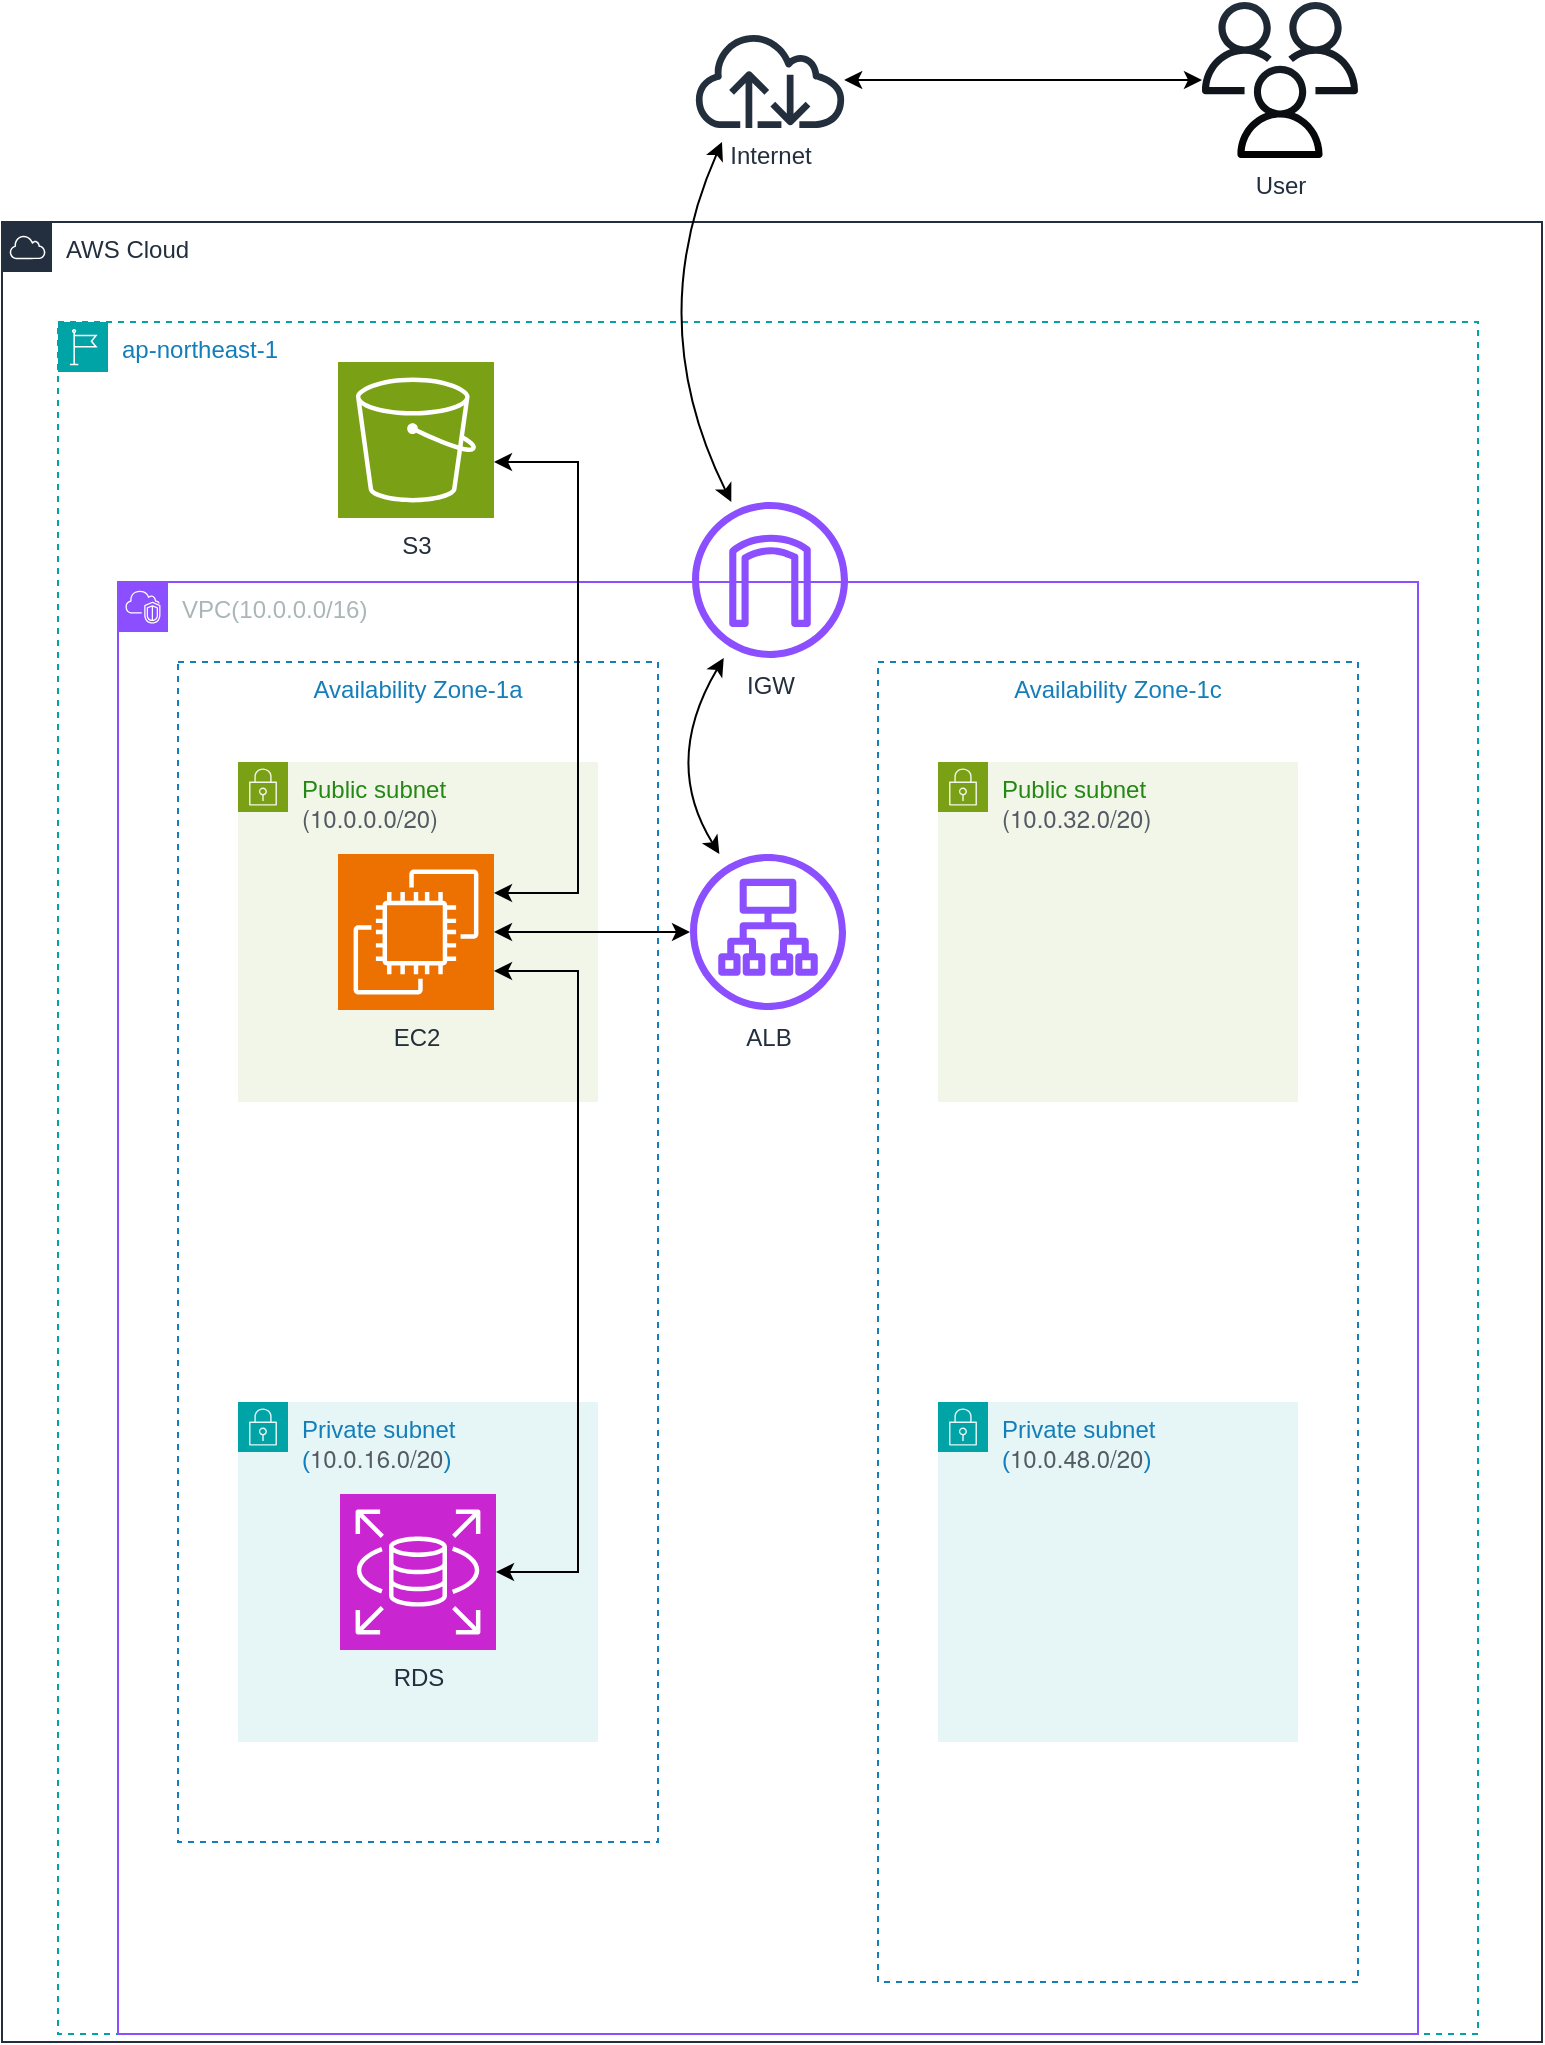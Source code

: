 <mxfile version="24.0.1" type="github">
  <diagram id="gDS6UTmfZ5zEJN9RFTvb" name="ページ2">
    <mxGraphModel dx="1134" dy="589" grid="1" gridSize="10" guides="1" tooltips="1" connect="1" arrows="1" fold="1" page="1" pageScale="1" pageWidth="827" pageHeight="1169" math="0" shadow="0">
      <root>
        <mxCell id="0" />
        <mxCell id="1" parent="0" />
        <mxCell id="SSoVF2NeELFe5rGHKDCu-4" value="AWS Cloud" style="points=[[0,0],[0.25,0],[0.5,0],[0.75,0],[1,0],[1,0.25],[1,0.5],[1,0.75],[1,1],[0.75,1],[0.5,1],[0.25,1],[0,1],[0,0.75],[0,0.5],[0,0.25]];outlineConnect=0;gradientColor=none;html=1;whiteSpace=wrap;fontSize=12;fontStyle=0;container=1;pointerEvents=0;collapsible=0;recursiveResize=0;shape=mxgraph.aws4.group;grIcon=mxgraph.aws4.group_aws_cloud;strokeColor=#232F3E;fillColor=none;verticalAlign=top;align=left;spacingLeft=30;fontColor=#232F3E;dashed=0;" vertex="1" parent="1">
          <mxGeometry x="30" y="130" width="770" height="910" as="geometry" />
        </mxCell>
        <mxCell id="SSoVF2NeELFe5rGHKDCu-5" value="ap-northeast-1" style="points=[[0,0],[0.25,0],[0.5,0],[0.75,0],[1,0],[1,0.25],[1,0.5],[1,0.75],[1,1],[0.75,1],[0.5,1],[0.25,1],[0,1],[0,0.75],[0,0.5],[0,0.25]];outlineConnect=0;gradientColor=none;html=1;whiteSpace=wrap;fontSize=12;fontStyle=0;container=1;pointerEvents=0;collapsible=0;recursiveResize=0;shape=mxgraph.aws4.group;grIcon=mxgraph.aws4.group_region;strokeColor=#00A4A6;fillColor=none;verticalAlign=top;align=left;spacingLeft=30;fontColor=#147EBA;dashed=1;" vertex="1" parent="1">
          <mxGeometry x="58" y="180" width="710" height="856" as="geometry" />
        </mxCell>
        <mxCell id="SSoVF2NeELFe5rGHKDCu-55" value="" style="rounded=0;orthogonalLoop=1;jettySize=auto;html=1;startArrow=classic;startFill=1;curved=1;" edge="1" parent="SSoVF2NeELFe5rGHKDCu-5" source="SSoVF2NeELFe5rGHKDCu-14" target="SSoVF2NeELFe5rGHKDCu-37">
          <mxGeometry relative="1" as="geometry">
            <Array as="points">
              <mxPoint x="302" y="220" />
            </Array>
          </mxGeometry>
        </mxCell>
        <mxCell id="SSoVF2NeELFe5rGHKDCu-14" value="IGW" style="sketch=0;outlineConnect=0;fontColor=#232F3E;gradientColor=none;fillColor=#8C4FFF;strokeColor=none;dashed=0;verticalLabelPosition=bottom;verticalAlign=top;align=center;html=1;fontSize=12;fontStyle=0;aspect=fixed;pointerEvents=1;shape=mxgraph.aws4.internet_gateway;" vertex="1" parent="SSoVF2NeELFe5rGHKDCu-5">
          <mxGeometry x="317" y="90" width="78" height="78" as="geometry" />
        </mxCell>
        <mxCell id="SSoVF2NeELFe5rGHKDCu-16" value="VPC(10.0.0.0/16&lt;span style=&quot;background-color: initial;&quot;&gt;)&lt;/span&gt;" style="points=[[0,0],[0.25,0],[0.5,0],[0.75,0],[1,0],[1,0.25],[1,0.5],[1,0.75],[1,1],[0.75,1],[0.5,1],[0.25,1],[0,1],[0,0.75],[0,0.5],[0,0.25]];outlineConnect=0;gradientColor=none;html=1;whiteSpace=wrap;fontSize=12;fontStyle=0;container=1;pointerEvents=0;collapsible=0;recursiveResize=0;shape=mxgraph.aws4.group;grIcon=mxgraph.aws4.group_vpc2;strokeColor=#8C4FFF;fillColor=none;verticalAlign=top;align=left;spacingLeft=30;fontColor=#AAB7B8;dashed=0;" vertex="1" parent="SSoVF2NeELFe5rGHKDCu-5">
          <mxGeometry x="30" y="130" width="650" height="726" as="geometry" />
        </mxCell>
        <mxCell id="SSoVF2NeELFe5rGHKDCu-17" value="&lt;font style=&quot;vertical-align: inherit;&quot;&gt;&lt;font style=&quot;vertical-align: inherit;&quot;&gt;&lt;font style=&quot;vertical-align: inherit;&quot;&gt;&lt;font style=&quot;vertical-align: inherit;&quot;&gt;Availability Zone-1a&lt;/font&gt;&lt;/font&gt;&lt;/font&gt;&lt;/font&gt;" style="fillColor=none;strokeColor=#147EBA;dashed=1;verticalAlign=top;fontStyle=0;fontColor=#147EBA;whiteSpace=wrap;html=1;" vertex="1" parent="SSoVF2NeELFe5rGHKDCu-16">
          <mxGeometry x="30" y="40" width="240" height="590" as="geometry" />
        </mxCell>
        <mxCell id="SSoVF2NeELFe5rGHKDCu-32" value="&lt;span style=&quot;background-color: rgb(230, 246, 247);&quot;&gt;Private subnet&lt;/span&gt;&lt;div&gt;&lt;span style=&quot;background-color: rgb(230, 246, 247);&quot;&gt;(&lt;span style=&quot;color: rgb(84, 91, 100); font-family: &amp;quot;Amazon Ember&amp;quot;, &amp;quot;Helvetica Neue&amp;quot;, Roboto, Arial, sans-serif; text-wrap: nowrap;&quot;&gt;10.0.48.0/20&lt;/span&gt;)&lt;/span&gt;&lt;/div&gt;" style="points=[[0,0],[0.25,0],[0.5,0],[0.75,0],[1,0],[1,0.25],[1,0.5],[1,0.75],[1,1],[0.75,1],[0.5,1],[0.25,1],[0,1],[0,0.75],[0,0.5],[0,0.25]];outlineConnect=0;gradientColor=none;html=1;whiteSpace=wrap;fontSize=12;fontStyle=0;container=1;pointerEvents=0;collapsible=0;recursiveResize=0;shape=mxgraph.aws4.group;grIcon=mxgraph.aws4.group_security_group;grStroke=0;strokeColor=#00A4A6;fillColor=#E6F6F7;verticalAlign=top;align=left;spacingLeft=30;fontColor=#147EBA;dashed=0;" vertex="1" parent="SSoVF2NeELFe5rGHKDCu-16">
          <mxGeometry x="410" y="410" width="180" height="170" as="geometry" />
        </mxCell>
        <mxCell id="SSoVF2NeELFe5rGHKDCu-33" value="&lt;span style=&quot;background-color: rgb(242, 246, 232);&quot;&gt;Public subnet&lt;/span&gt;&lt;div&gt;&lt;span style=&quot;color: rgb(84, 91, 100); font-family: &amp;quot;Amazon Ember&amp;quot;, &amp;quot;Helvetica Neue&amp;quot;, Roboto, Arial, sans-serif; text-wrap: nowrap; background-color: rgb(242, 246, 232);&quot;&gt;(10.0.32.0/20)&lt;/span&gt;&lt;br&gt;&lt;/div&gt;" style="points=[[0,0],[0.25,0],[0.5,0],[0.75,0],[1,0],[1,0.25],[1,0.5],[1,0.75],[1,1],[0.75,1],[0.5,1],[0.25,1],[0,1],[0,0.75],[0,0.5],[0,0.25]];outlineConnect=0;gradientColor=none;html=1;whiteSpace=wrap;fontSize=12;fontStyle=0;container=1;pointerEvents=0;collapsible=0;recursiveResize=0;shape=mxgraph.aws4.group;grIcon=mxgraph.aws4.group_security_group;grStroke=0;strokeColor=#7AA116;fillColor=#F2F6E8;verticalAlign=top;align=left;spacingLeft=30;fontColor=#248814;dashed=0;" vertex="1" parent="SSoVF2NeELFe5rGHKDCu-16">
          <mxGeometry x="410" y="90" width="180" height="170" as="geometry" />
        </mxCell>
        <mxCell id="SSoVF2NeELFe5rGHKDCu-35" value="Public subnet&lt;div&gt;&lt;span style=&quot;color: rgb(84, 91, 100); font-family: &amp;quot;Amazon Ember&amp;quot;, &amp;quot;Helvetica Neue&amp;quot;, Roboto, Arial, sans-serif; text-wrap: nowrap; background-color: rgb(242, 246, 232);&quot;&gt;(10.0.0.0/20)&lt;/span&gt;&lt;br&gt;&lt;/div&gt;" style="points=[[0,0],[0.25,0],[0.5,0],[0.75,0],[1,0],[1,0.25],[1,0.5],[1,0.75],[1,1],[0.75,1],[0.5,1],[0.25,1],[0,1],[0,0.75],[0,0.5],[0,0.25]];outlineConnect=0;gradientColor=none;html=1;whiteSpace=wrap;fontSize=12;fontStyle=0;container=1;pointerEvents=0;collapsible=0;recursiveResize=0;shape=mxgraph.aws4.group;grIcon=mxgraph.aws4.group_security_group;grStroke=0;strokeColor=#7AA116;fillColor=#F2F6E8;verticalAlign=top;align=left;spacingLeft=30;fontColor=#248814;dashed=0;" vertex="1" parent="SSoVF2NeELFe5rGHKDCu-16">
          <mxGeometry x="60" y="90" width="180" height="170" as="geometry" />
        </mxCell>
        <mxCell id="SSoVF2NeELFe5rGHKDCu-40" value="EC2" style="sketch=0;points=[[0,0,0],[0.25,0,0],[0.5,0,0],[0.75,0,0],[1,0,0],[0,1,0],[0.25,1,0],[0.5,1,0],[0.75,1,0],[1,1,0],[0,0.25,0],[0,0.5,0],[0,0.75,0],[1,0.25,0],[1,0.5,0],[1,0.75,0]];outlineConnect=0;fontColor=#232F3E;fillColor=#ED7100;strokeColor=#ffffff;dashed=0;verticalLabelPosition=bottom;verticalAlign=top;align=center;html=1;fontSize=12;fontStyle=0;aspect=fixed;shape=mxgraph.aws4.resourceIcon;resIcon=mxgraph.aws4.ec2;" vertex="1" parent="SSoVF2NeELFe5rGHKDCu-35">
          <mxGeometry x="50" y="46" width="78" height="78" as="geometry" />
        </mxCell>
        <mxCell id="SSoVF2NeELFe5rGHKDCu-36" value="Private subnet&lt;div&gt;&lt;span style=&quot;background-color: rgb(230, 246, 247);&quot;&gt;(&lt;span style=&quot;color: rgb(84, 91, 100); font-family: &amp;quot;Amazon Ember&amp;quot;, &amp;quot;Helvetica Neue&amp;quot;, Roboto, Arial, sans-serif; text-wrap: nowrap;&quot;&gt;10.0.16.0/20&lt;/span&gt;)&lt;/span&gt;&lt;/div&gt;" style="points=[[0,0],[0.25,0],[0.5,0],[0.75,0],[1,0],[1,0.25],[1,0.5],[1,0.75],[1,1],[0.75,1],[0.5,1],[0.25,1],[0,1],[0,0.75],[0,0.5],[0,0.25]];outlineConnect=0;gradientColor=none;html=1;whiteSpace=wrap;fontSize=12;fontStyle=0;container=1;pointerEvents=0;collapsible=0;recursiveResize=0;shape=mxgraph.aws4.group;grIcon=mxgraph.aws4.group_security_group;grStroke=0;strokeColor=#00A4A6;fillColor=#E6F6F7;verticalAlign=top;align=left;spacingLeft=30;fontColor=#147EBA;dashed=0;" vertex="1" parent="SSoVF2NeELFe5rGHKDCu-16">
          <mxGeometry x="60" y="410" width="180" height="170" as="geometry" />
        </mxCell>
        <mxCell id="SSoVF2NeELFe5rGHKDCu-39" value="RDS" style="sketch=0;points=[[0,0,0],[0.25,0,0],[0.5,0,0],[0.75,0,0],[1,0,0],[0,1,0],[0.25,1,0],[0.5,1,0],[0.75,1,0],[1,1,0],[0,0.25,0],[0,0.5,0],[0,0.75,0],[1,0.25,0],[1,0.5,0],[1,0.75,0]];outlineConnect=0;fontColor=#232F3E;fillColor=#C925D1;strokeColor=#ffffff;dashed=0;verticalLabelPosition=bottom;verticalAlign=top;align=center;html=1;fontSize=12;fontStyle=0;aspect=fixed;shape=mxgraph.aws4.resourceIcon;resIcon=mxgraph.aws4.rds;" vertex="1" parent="SSoVF2NeELFe5rGHKDCu-36">
          <mxGeometry x="51" y="46" width="78" height="78" as="geometry" />
        </mxCell>
        <mxCell id="SSoVF2NeELFe5rGHKDCu-45" value="" style="edgeStyle=orthogonalEdgeStyle;rounded=0;orthogonalLoop=1;jettySize=auto;html=1;startArrow=classic;startFill=1;" edge="1" parent="SSoVF2NeELFe5rGHKDCu-16" source="SSoVF2NeELFe5rGHKDCu-37" target="SSoVF2NeELFe5rGHKDCu-40">
          <mxGeometry relative="1" as="geometry" />
        </mxCell>
        <mxCell id="SSoVF2NeELFe5rGHKDCu-37" value="ALB" style="sketch=0;outlineConnect=0;fontColor=#232F3E;gradientColor=none;fillColor=#8C4FFF;strokeColor=none;dashed=0;verticalLabelPosition=bottom;verticalAlign=top;align=center;html=1;fontSize=12;fontStyle=0;aspect=fixed;pointerEvents=1;shape=mxgraph.aws4.application_load_balancer;" vertex="1" parent="SSoVF2NeELFe5rGHKDCu-16">
          <mxGeometry x="286" y="136" width="78" height="78" as="geometry" />
        </mxCell>
        <mxCell id="SSoVF2NeELFe5rGHKDCu-46" style="edgeStyle=orthogonalEdgeStyle;rounded=0;orthogonalLoop=1;jettySize=auto;html=1;entryX=1;entryY=1;entryDx=0;entryDy=0;entryPerimeter=0;exitX=1;exitY=0.25;exitDx=0;exitDy=0;exitPerimeter=0;startArrow=classic;startFill=1;" edge="1" parent="SSoVF2NeELFe5rGHKDCu-16" source="SSoVF2NeELFe5rGHKDCu-40">
          <mxGeometry relative="1" as="geometry">
            <mxPoint x="188" y="147" as="sourcePoint" />
            <mxPoint x="188" y="-60" as="targetPoint" />
            <Array as="points">
              <mxPoint x="230" y="155" />
              <mxPoint x="230" y="-60" />
            </Array>
          </mxGeometry>
        </mxCell>
        <mxCell id="SSoVF2NeELFe5rGHKDCu-48" value="" style="edgeStyle=orthogonalEdgeStyle;rounded=0;orthogonalLoop=1;jettySize=auto;html=1;entryX=1;entryY=0.5;entryDx=0;entryDy=0;entryPerimeter=0;exitX=1;exitY=0.75;exitDx=0;exitDy=0;exitPerimeter=0;startArrow=classic;startFill=1;" edge="1" parent="SSoVF2NeELFe5rGHKDCu-16" source="SSoVF2NeELFe5rGHKDCu-40" target="SSoVF2NeELFe5rGHKDCu-39">
          <mxGeometry relative="1" as="geometry">
            <mxPoint x="240.0" y="390" as="sourcePoint" />
            <mxPoint x="198" y="300" as="targetPoint" />
            <Array as="points">
              <mxPoint x="230" y="195" />
              <mxPoint x="230" y="495" />
            </Array>
          </mxGeometry>
        </mxCell>
        <mxCell id="SSoVF2NeELFe5rGHKDCu-29" value="&lt;font style=&quot;vertical-align: inherit;&quot;&gt;&lt;font style=&quot;vertical-align: inherit;&quot;&gt;&lt;font style=&quot;vertical-align: inherit;&quot;&gt;&lt;font style=&quot;vertical-align: inherit;&quot;&gt;&lt;font style=&quot;vertical-align: inherit;&quot;&gt;&lt;font style=&quot;vertical-align: inherit;&quot;&gt;&lt;font style=&quot;vertical-align: inherit;&quot;&gt;&lt;font style=&quot;vertical-align: inherit;&quot;&gt;&lt;font style=&quot;vertical-align: inherit;&quot;&gt;&lt;font style=&quot;vertical-align: inherit;&quot;&gt;Availability Zone-1c&lt;/font&gt;&lt;/font&gt;&lt;/font&gt;&lt;/font&gt;&lt;/font&gt;&lt;/font&gt;&lt;/font&gt;&lt;/font&gt;&lt;/font&gt;&lt;/font&gt;" style="fillColor=none;strokeColor=#147EBA;dashed=1;verticalAlign=top;fontStyle=0;fontColor=#147EBA;whiteSpace=wrap;html=1;" vertex="1" parent="SSoVF2NeELFe5rGHKDCu-16">
          <mxGeometry x="380" y="40" width="240" height="660" as="geometry" />
        </mxCell>
        <mxCell id="SSoVF2NeELFe5rGHKDCu-38" value="S3" style="sketch=0;points=[[0,0,0],[0.25,0,0],[0.5,0,0],[0.75,0,0],[1,0,0],[0,1,0],[0.25,1,0],[0.5,1,0],[0.75,1,0],[1,1,0],[0,0.25,0],[0,0.5,0],[0,0.75,0],[1,0.25,0],[1,0.5,0],[1,0.75,0]];outlineConnect=0;fontColor=#232F3E;fillColor=#7AA116;strokeColor=#ffffff;dashed=0;verticalLabelPosition=bottom;verticalAlign=top;align=center;html=1;fontSize=12;fontStyle=0;aspect=fixed;shape=mxgraph.aws4.resourceIcon;resIcon=mxgraph.aws4.s3;" vertex="1" parent="SSoVF2NeELFe5rGHKDCu-5">
          <mxGeometry x="140" y="20" width="78" height="78" as="geometry" />
        </mxCell>
        <mxCell id="SSoVF2NeELFe5rGHKDCu-12" value="" style="edgeStyle=orthogonalEdgeStyle;rounded=0;orthogonalLoop=1;jettySize=auto;html=1;startArrow=classic;startFill=1;" edge="1" parent="1" source="SSoVF2NeELFe5rGHKDCu-8" target="SSoVF2NeELFe5rGHKDCu-10">
          <mxGeometry relative="1" as="geometry">
            <mxPoint x="551" y="59" as="targetPoint" />
          </mxGeometry>
        </mxCell>
        <mxCell id="SSoVF2NeELFe5rGHKDCu-8" value="User" style="sketch=0;outlineConnect=0;fontColor=#232F3E;gradientColor=default;fillColor=#232F3D;strokeColor=#000000;dashed=0;verticalLabelPosition=bottom;verticalAlign=top;align=center;html=1;fontSize=12;fontStyle=0;aspect=fixed;pointerEvents=1;shape=mxgraph.aws4.users;comic=0;" vertex="1" parent="1">
          <mxGeometry x="630" y="20" width="78" height="78" as="geometry" />
        </mxCell>
        <mxCell id="SSoVF2NeELFe5rGHKDCu-10" value="Internet" style="sketch=0;outlineConnect=0;fontColor=#232F3E;gradientColor=none;fillColor=#232F3D;strokeColor=none;dashed=0;verticalLabelPosition=bottom;verticalAlign=top;align=center;html=1;fontSize=12;fontStyle=0;aspect=fixed;pointerEvents=1;shape=mxgraph.aws4.internet;" vertex="1" parent="1">
          <mxGeometry x="375" y="35" width="78" height="48" as="geometry" />
        </mxCell>
        <mxCell id="SSoVF2NeELFe5rGHKDCu-57" value="" style="rounded=0;orthogonalLoop=1;jettySize=auto;html=1;startArrow=classic;startFill=1;curved=1;" edge="1" parent="1" target="SSoVF2NeELFe5rGHKDCu-14">
          <mxGeometry relative="1" as="geometry">
            <mxPoint x="390" y="90" as="sourcePoint" />
            <mxPoint x="431" y="238" as="targetPoint" />
            <Array as="points">
              <mxPoint x="350" y="180" />
            </Array>
          </mxGeometry>
        </mxCell>
      </root>
    </mxGraphModel>
  </diagram>
</mxfile>
